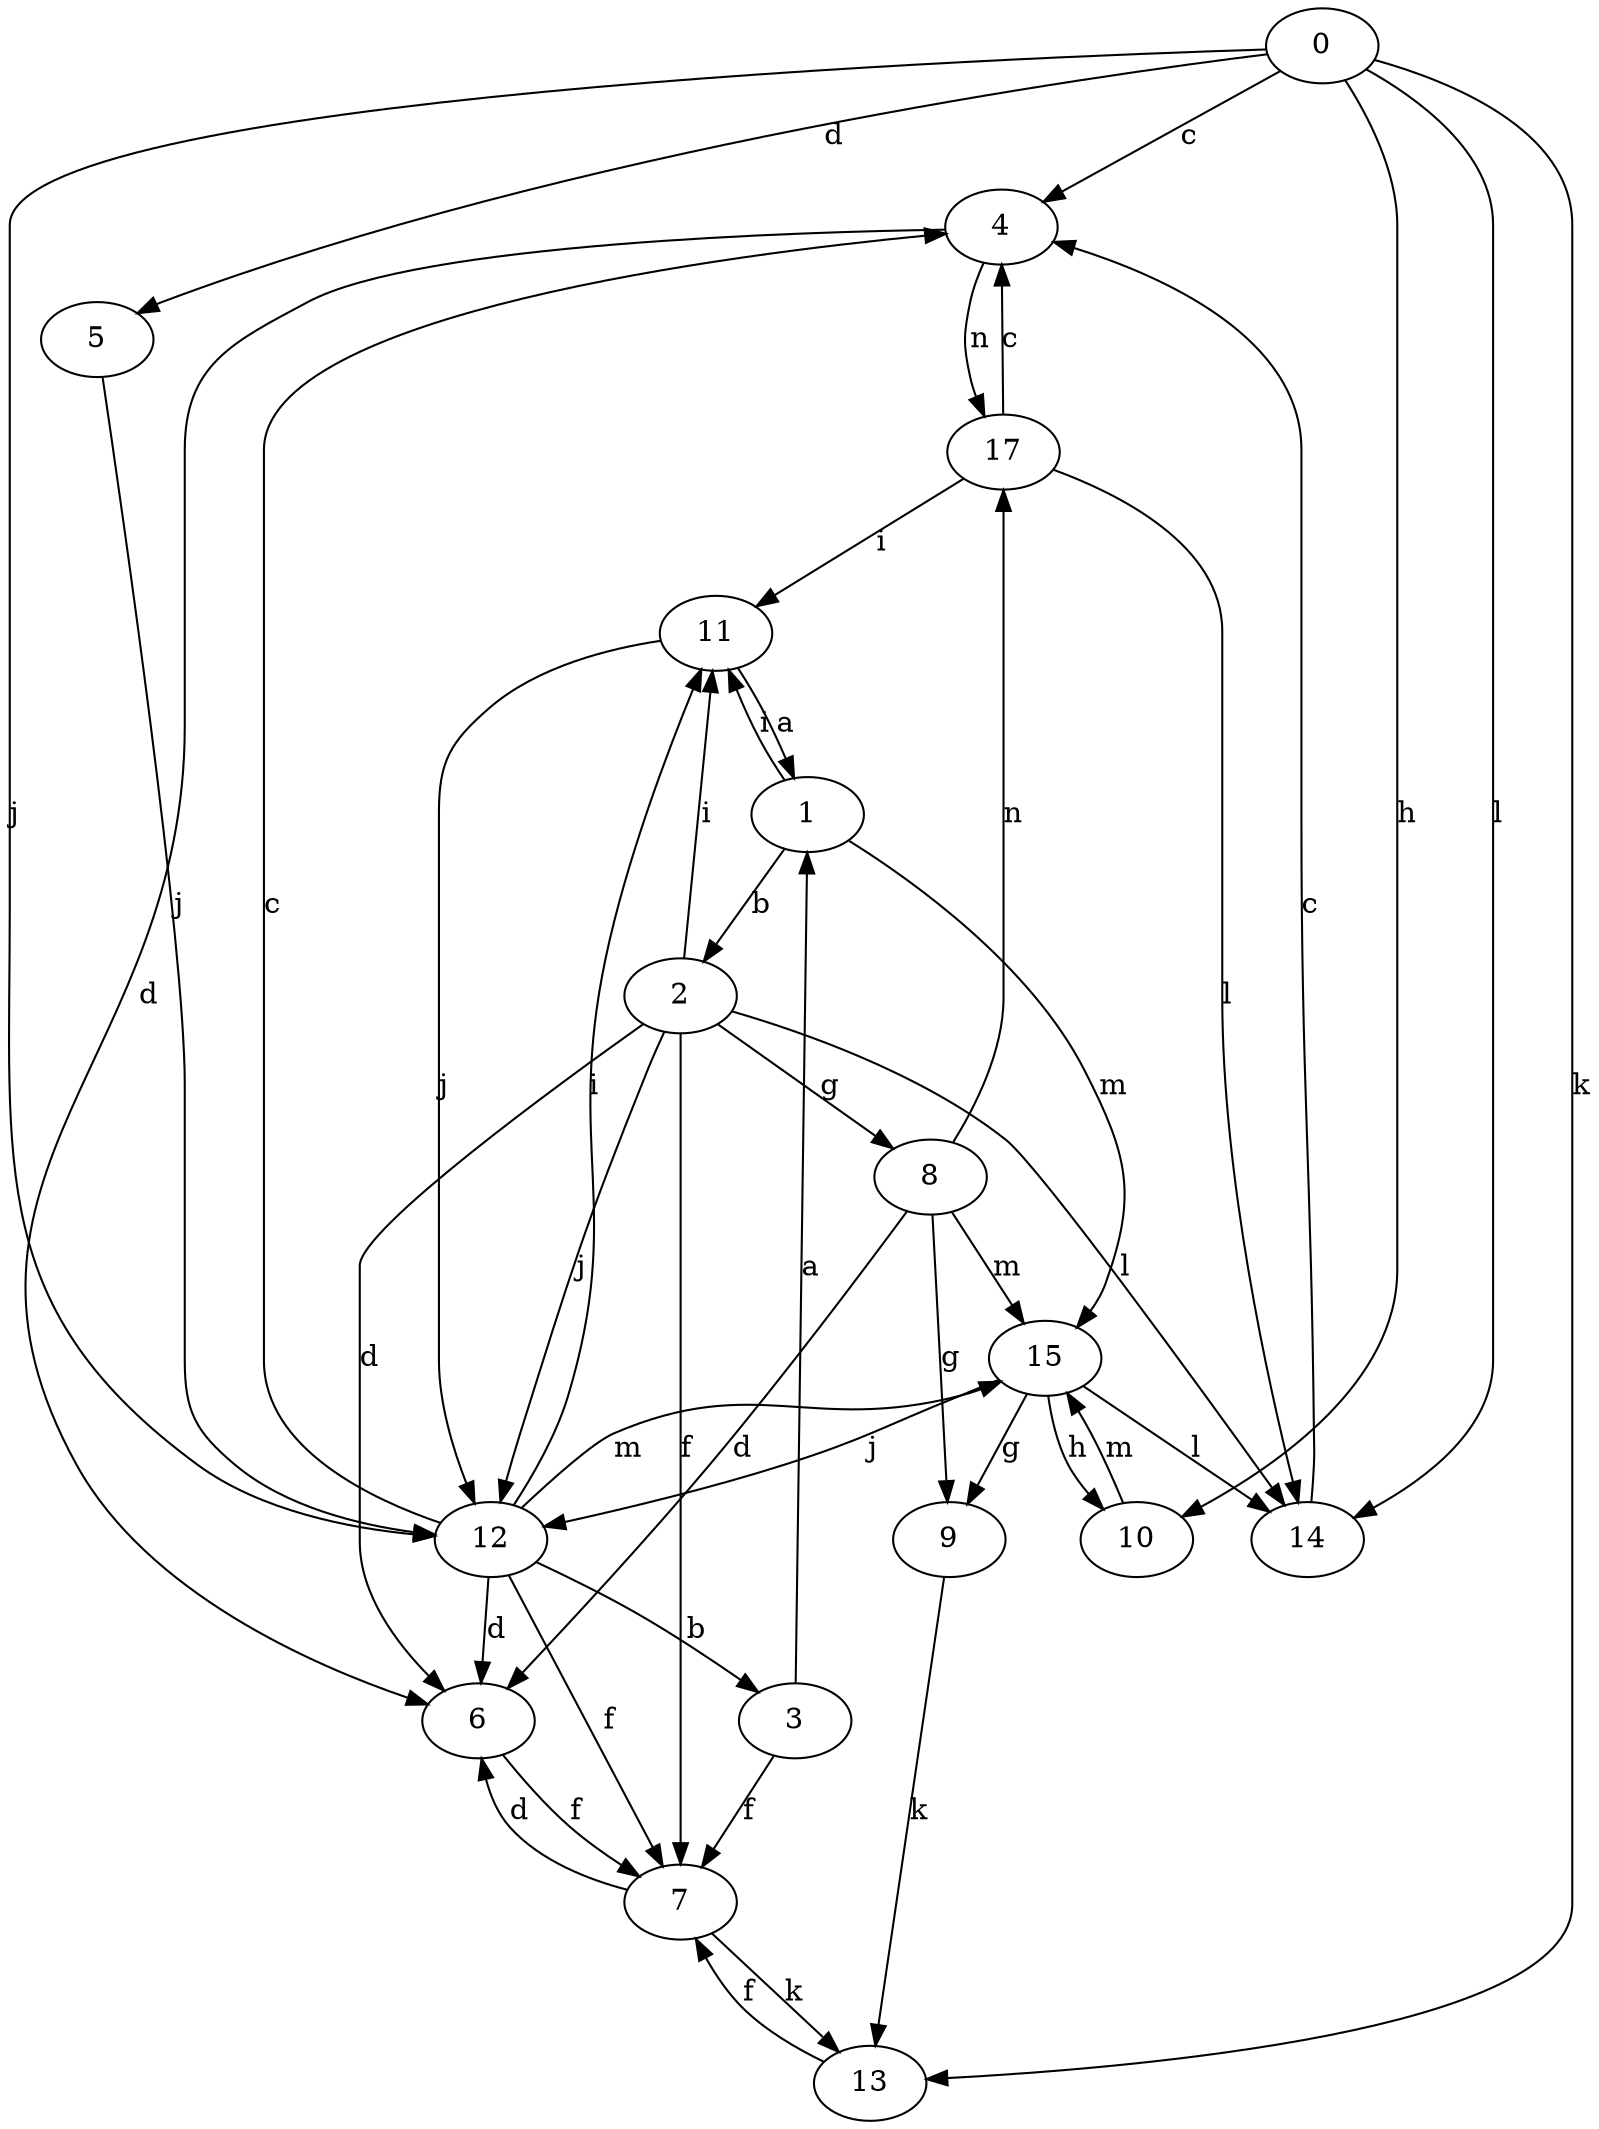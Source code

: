 strict digraph  {
0;
1;
2;
3;
4;
5;
6;
7;
8;
9;
10;
11;
12;
13;
14;
15;
17;
0 -> 4  [label=c];
0 -> 5  [label=d];
0 -> 10  [label=h];
0 -> 12  [label=j];
0 -> 13  [label=k];
0 -> 14  [label=l];
1 -> 2  [label=b];
1 -> 11  [label=i];
1 -> 15  [label=m];
2 -> 6  [label=d];
2 -> 7  [label=f];
2 -> 8  [label=g];
2 -> 11  [label=i];
2 -> 12  [label=j];
2 -> 14  [label=l];
3 -> 1  [label=a];
3 -> 7  [label=f];
4 -> 6  [label=d];
4 -> 17  [label=n];
5 -> 12  [label=j];
6 -> 7  [label=f];
7 -> 6  [label=d];
7 -> 13  [label=k];
8 -> 6  [label=d];
8 -> 9  [label=g];
8 -> 15  [label=m];
8 -> 17  [label=n];
9 -> 13  [label=k];
10 -> 15  [label=m];
11 -> 1  [label=a];
11 -> 12  [label=j];
12 -> 3  [label=b];
12 -> 4  [label=c];
12 -> 6  [label=d];
12 -> 7  [label=f];
12 -> 11  [label=i];
12 -> 15  [label=m];
13 -> 7  [label=f];
14 -> 4  [label=c];
15 -> 9  [label=g];
15 -> 10  [label=h];
15 -> 12  [label=j];
15 -> 14  [label=l];
17 -> 4  [label=c];
17 -> 11  [label=i];
17 -> 14  [label=l];
}
